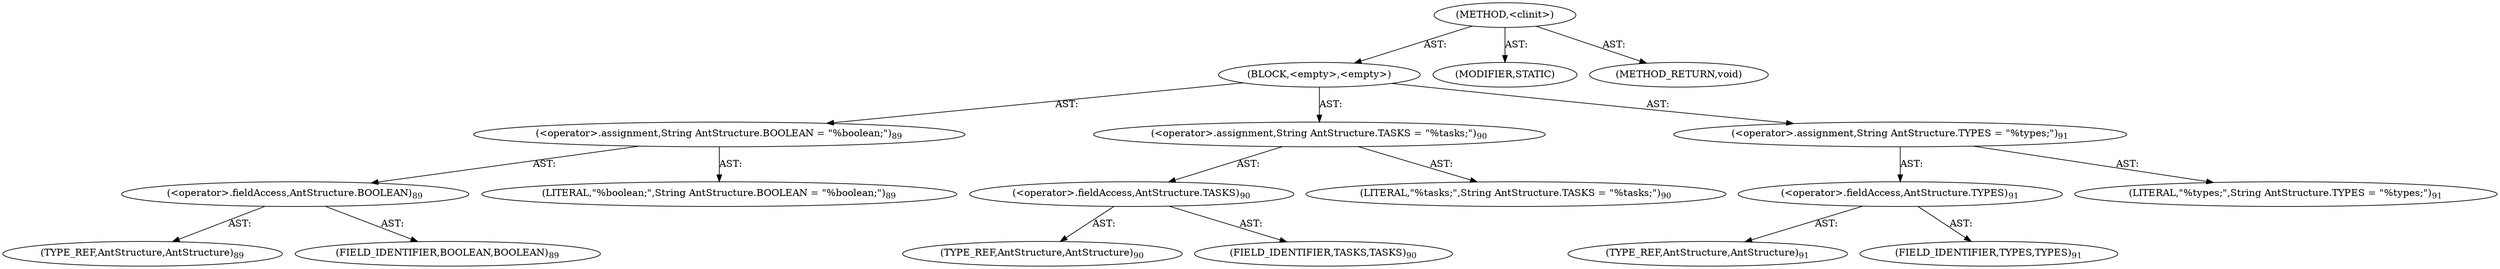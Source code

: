digraph "&lt;clinit&gt;" {  
"111669149704" [label = <(METHOD,&lt;clinit&gt;)> ]
"25769803837" [label = <(BLOCK,&lt;empty&gt;,&lt;empty&gt;)> ]
"30064771381" [label = <(&lt;operator&gt;.assignment,String AntStructure.BOOLEAN = &quot;%boolean;&quot;)<SUB>89</SUB>> ]
"30064771382" [label = <(&lt;operator&gt;.fieldAccess,AntStructure.BOOLEAN)<SUB>89</SUB>> ]
"180388626449" [label = <(TYPE_REF,AntStructure,AntStructure)<SUB>89</SUB>> ]
"55834574885" [label = <(FIELD_IDENTIFIER,BOOLEAN,BOOLEAN)<SUB>89</SUB>> ]
"90194313309" [label = <(LITERAL,&quot;%boolean;&quot;,String AntStructure.BOOLEAN = &quot;%boolean;&quot;)<SUB>89</SUB>> ]
"30064771383" [label = <(&lt;operator&gt;.assignment,String AntStructure.TASKS = &quot;%tasks;&quot;)<SUB>90</SUB>> ]
"30064771384" [label = <(&lt;operator&gt;.fieldAccess,AntStructure.TASKS)<SUB>90</SUB>> ]
"180388626450" [label = <(TYPE_REF,AntStructure,AntStructure)<SUB>90</SUB>> ]
"55834574886" [label = <(FIELD_IDENTIFIER,TASKS,TASKS)<SUB>90</SUB>> ]
"90194313310" [label = <(LITERAL,&quot;%tasks;&quot;,String AntStructure.TASKS = &quot;%tasks;&quot;)<SUB>90</SUB>> ]
"30064771385" [label = <(&lt;operator&gt;.assignment,String AntStructure.TYPES = &quot;%types;&quot;)<SUB>91</SUB>> ]
"30064771386" [label = <(&lt;operator&gt;.fieldAccess,AntStructure.TYPES)<SUB>91</SUB>> ]
"180388626451" [label = <(TYPE_REF,AntStructure,AntStructure)<SUB>91</SUB>> ]
"55834574887" [label = <(FIELD_IDENTIFIER,TYPES,TYPES)<SUB>91</SUB>> ]
"90194313311" [label = <(LITERAL,&quot;%types;&quot;,String AntStructure.TYPES = &quot;%types;&quot;)<SUB>91</SUB>> ]
"133143986201" [label = <(MODIFIER,STATIC)> ]
"128849018888" [label = <(METHOD_RETURN,void)> ]
  "111669149704" -> "25769803837"  [ label = "AST: "] 
  "111669149704" -> "133143986201"  [ label = "AST: "] 
  "111669149704" -> "128849018888"  [ label = "AST: "] 
  "25769803837" -> "30064771381"  [ label = "AST: "] 
  "25769803837" -> "30064771383"  [ label = "AST: "] 
  "25769803837" -> "30064771385"  [ label = "AST: "] 
  "30064771381" -> "30064771382"  [ label = "AST: "] 
  "30064771381" -> "90194313309"  [ label = "AST: "] 
  "30064771382" -> "180388626449"  [ label = "AST: "] 
  "30064771382" -> "55834574885"  [ label = "AST: "] 
  "30064771383" -> "30064771384"  [ label = "AST: "] 
  "30064771383" -> "90194313310"  [ label = "AST: "] 
  "30064771384" -> "180388626450"  [ label = "AST: "] 
  "30064771384" -> "55834574886"  [ label = "AST: "] 
  "30064771385" -> "30064771386"  [ label = "AST: "] 
  "30064771385" -> "90194313311"  [ label = "AST: "] 
  "30064771386" -> "180388626451"  [ label = "AST: "] 
  "30064771386" -> "55834574887"  [ label = "AST: "] 
}
